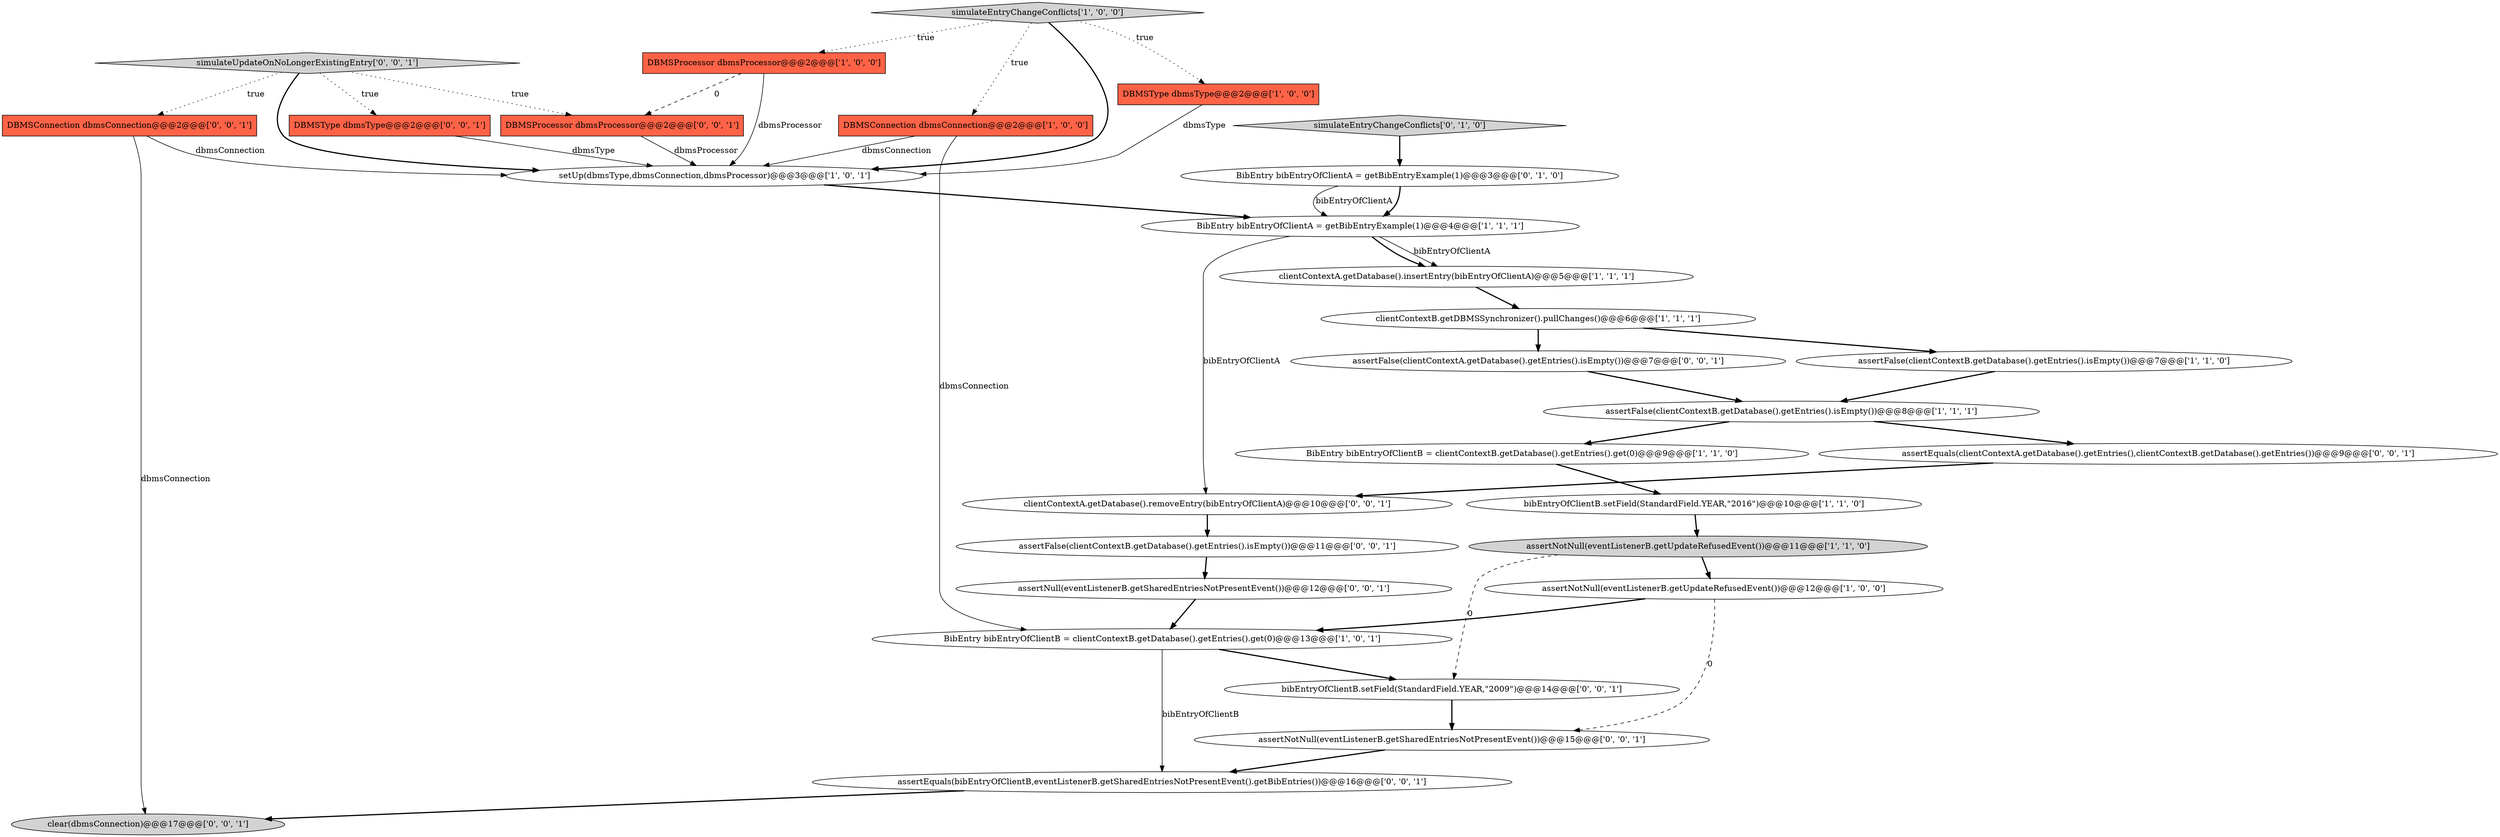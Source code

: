 digraph {
4 [style = filled, label = "DBMSProcessor dbmsProcessor@@@2@@@['1', '0', '0']", fillcolor = tomato, shape = box image = "AAA1AAABBB1BBB"];
28 [style = filled, label = "DBMSProcessor dbmsProcessor@@@2@@@['0', '0', '1']", fillcolor = tomato, shape = box image = "AAA0AAABBB3BBB"];
18 [style = filled, label = "assertEquals(clientContextA.getDatabase().getEntries(),clientContextB.getDatabase().getEntries())@@@9@@@['0', '0', '1']", fillcolor = white, shape = ellipse image = "AAA0AAABBB3BBB"];
5 [style = filled, label = "setUp(dbmsType,dbmsConnection,dbmsProcessor)@@@3@@@['1', '0', '1']", fillcolor = white, shape = ellipse image = "AAA0AAABBB1BBB"];
17 [style = filled, label = "clear(dbmsConnection)@@@17@@@['0', '0', '1']", fillcolor = lightgray, shape = ellipse image = "AAA0AAABBB3BBB"];
2 [style = filled, label = "bibEntryOfClientB.setField(StandardField.YEAR,\"2016\")@@@10@@@['1', '1', '0']", fillcolor = white, shape = ellipse image = "AAA0AAABBB1BBB"];
11 [style = filled, label = "clientContextB.getDBMSSynchronizer().pullChanges()@@@6@@@['1', '1', '1']", fillcolor = white, shape = ellipse image = "AAA0AAABBB1BBB"];
10 [style = filled, label = "BibEntry bibEntryOfClientB = clientContextB.getDatabase().getEntries().get(0)@@@9@@@['1', '1', '0']", fillcolor = white, shape = ellipse image = "AAA0AAABBB1BBB"];
13 [style = filled, label = "BibEntry bibEntryOfClientA = getBibEntryExample(1)@@@4@@@['1', '1', '1']", fillcolor = white, shape = ellipse image = "AAA0AAABBB1BBB"];
8 [style = filled, label = "assertNotNull(eventListenerB.getUpdateRefusedEvent())@@@12@@@['1', '0', '0']", fillcolor = white, shape = ellipse image = "AAA0AAABBB1BBB"];
21 [style = filled, label = "assertEquals(bibEntryOfClientB,eventListenerB.getSharedEntriesNotPresentEvent().getBibEntries())@@@16@@@['0', '0', '1']", fillcolor = white, shape = ellipse image = "AAA0AAABBB3BBB"];
25 [style = filled, label = "assertFalse(clientContextA.getDatabase().getEntries().isEmpty())@@@7@@@['0', '0', '1']", fillcolor = white, shape = ellipse image = "AAA0AAABBB3BBB"];
27 [style = filled, label = "assertNull(eventListenerB.getSharedEntriesNotPresentEvent())@@@12@@@['0', '0', '1']", fillcolor = white, shape = ellipse image = "AAA0AAABBB3BBB"];
0 [style = filled, label = "DBMSConnection dbmsConnection@@@2@@@['1', '0', '0']", fillcolor = tomato, shape = box image = "AAA0AAABBB1BBB"];
19 [style = filled, label = "assertNotNull(eventListenerB.getSharedEntriesNotPresentEvent())@@@15@@@['0', '0', '1']", fillcolor = white, shape = ellipse image = "AAA0AAABBB3BBB"];
22 [style = filled, label = "assertFalse(clientContextB.getDatabase().getEntries().isEmpty())@@@11@@@['0', '0', '1']", fillcolor = white, shape = ellipse image = "AAA0AAABBB3BBB"];
9 [style = filled, label = "assertNotNull(eventListenerB.getUpdateRefusedEvent())@@@11@@@['1', '1', '0']", fillcolor = lightgray, shape = ellipse image = "AAA0AAABBB1BBB"];
14 [style = filled, label = "clientContextA.getDatabase().insertEntry(bibEntryOfClientA)@@@5@@@['1', '1', '1']", fillcolor = white, shape = ellipse image = "AAA0AAABBB1BBB"];
7 [style = filled, label = "assertFalse(clientContextB.getDatabase().getEntries().isEmpty())@@@8@@@['1', '1', '1']", fillcolor = white, shape = ellipse image = "AAA0AAABBB1BBB"];
26 [style = filled, label = "DBMSType dbmsType@@@2@@@['0', '0', '1']", fillcolor = tomato, shape = box image = "AAA0AAABBB3BBB"];
6 [style = filled, label = "simulateEntryChangeConflicts['1', '0', '0']", fillcolor = lightgray, shape = diamond image = "AAA0AAABBB1BBB"];
16 [style = filled, label = "BibEntry bibEntryOfClientA = getBibEntryExample(1)@@@3@@@['0', '1', '0']", fillcolor = white, shape = ellipse image = "AAA0AAABBB2BBB"];
1 [style = filled, label = "assertFalse(clientContextB.getDatabase().getEntries().isEmpty())@@@7@@@['1', '1', '0']", fillcolor = white, shape = ellipse image = "AAA0AAABBB1BBB"];
15 [style = filled, label = "simulateEntryChangeConflicts['0', '1', '0']", fillcolor = lightgray, shape = diamond image = "AAA0AAABBB2BBB"];
24 [style = filled, label = "DBMSConnection dbmsConnection@@@2@@@['0', '0', '1']", fillcolor = tomato, shape = box image = "AAA0AAABBB3BBB"];
20 [style = filled, label = "simulateUpdateOnNoLongerExistingEntry['0', '0', '1']", fillcolor = lightgray, shape = diamond image = "AAA0AAABBB3BBB"];
23 [style = filled, label = "bibEntryOfClientB.setField(StandardField.YEAR,\"2009\")@@@14@@@['0', '0', '1']", fillcolor = white, shape = ellipse image = "AAA0AAABBB3BBB"];
29 [style = filled, label = "clientContextA.getDatabase().removeEntry(bibEntryOfClientA)@@@10@@@['0', '0', '1']", fillcolor = white, shape = ellipse image = "AAA0AAABBB3BBB"];
3 [style = filled, label = "DBMSType dbmsType@@@2@@@['1', '0', '0']", fillcolor = tomato, shape = box image = "AAA0AAABBB1BBB"];
12 [style = filled, label = "BibEntry bibEntryOfClientB = clientContextB.getDatabase().getEntries().get(0)@@@13@@@['1', '0', '1']", fillcolor = white, shape = ellipse image = "AAA0AAABBB1BBB"];
8->19 [style = dashed, label="0"];
16->13 [style = bold, label=""];
27->12 [style = bold, label=""];
0->5 [style = solid, label="dbmsConnection"];
20->24 [style = dotted, label="true"];
3->5 [style = solid, label="dbmsType"];
11->1 [style = bold, label=""];
7->10 [style = bold, label=""];
20->26 [style = dotted, label="true"];
13->14 [style = solid, label="bibEntryOfClientA"];
24->17 [style = solid, label="dbmsConnection"];
2->9 [style = bold, label=""];
28->5 [style = solid, label="dbmsProcessor"];
24->5 [style = solid, label="dbmsConnection"];
9->8 [style = bold, label=""];
15->16 [style = bold, label=""];
25->7 [style = bold, label=""];
1->7 [style = bold, label=""];
9->23 [style = dashed, label="0"];
4->28 [style = dashed, label="0"];
20->5 [style = bold, label=""];
6->5 [style = bold, label=""];
18->29 [style = bold, label=""];
6->4 [style = dotted, label="true"];
22->27 [style = bold, label=""];
20->28 [style = dotted, label="true"];
5->13 [style = bold, label=""];
23->19 [style = bold, label=""];
12->21 [style = solid, label="bibEntryOfClientB"];
7->18 [style = bold, label=""];
26->5 [style = solid, label="dbmsType"];
10->2 [style = bold, label=""];
12->23 [style = bold, label=""];
0->12 [style = solid, label="dbmsConnection"];
6->0 [style = dotted, label="true"];
29->22 [style = bold, label=""];
13->29 [style = solid, label="bibEntryOfClientA"];
16->13 [style = solid, label="bibEntryOfClientA"];
6->3 [style = dotted, label="true"];
4->5 [style = solid, label="dbmsProcessor"];
14->11 [style = bold, label=""];
13->14 [style = bold, label=""];
21->17 [style = bold, label=""];
8->12 [style = bold, label=""];
11->25 [style = bold, label=""];
19->21 [style = bold, label=""];
}
